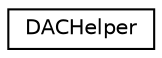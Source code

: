 digraph "Graphical Class Hierarchy"
{
  edge [fontname="Helvetica",fontsize="10",labelfontname="Helvetica",labelfontsize="10"];
  node [fontname="Helvetica",fontsize="10",shape=record];
  rankdir="LR";
  Node1 [label="DACHelper",height=0.2,width=0.4,color="black", fillcolor="white", style="filled",URL="$class_d_a_c_helper.html"];
}
